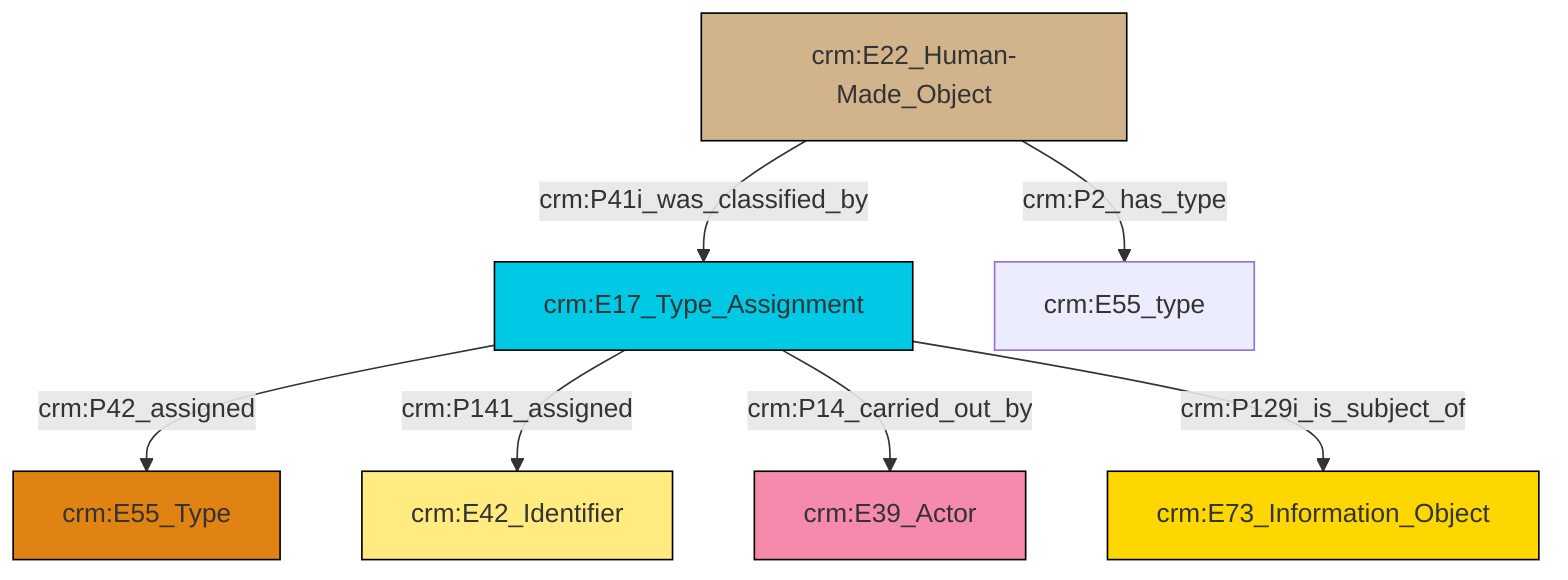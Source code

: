 graph TD
classDef Literal fill:#f2f2f2,stroke:#000000;
classDef CRM_Entity fill:#FFFFFF,stroke:#000000;
classDef Temporal_Entity fill:#00C9E6, stroke:#000000;
classDef Type fill:#E18312, stroke:#000000;
classDef Time-Span fill:#2C9C91, stroke:#000000;
classDef Appellation fill:#FFEB7F, stroke:#000000;
classDef Place fill:#008836, stroke:#000000;
classDef Persistent_Item fill:#B266B2, stroke:#000000;
classDef Conceptual_Object fill:#FFD700, stroke:#000000;
classDef Physical_Thing fill:#D2B48C, stroke:#000000;
classDef Actor fill:#f58aad, stroke:#000000;
classDef PC_Classes fill:#4ce600, stroke:#000000;
classDef Multi fill:#cccccc,stroke:#000000;

0["crm:E17_Type_Assignment"]:::Temporal_Entity -->|crm:P42_assigned| 1["crm:E55_Type"]:::Type
2["crm:E22_Human-Made_Object"]:::Physical_Thing -->|crm:P2_has_type| 5["crm:E55_type"]:::Default
0["crm:E17_Type_Assignment"]:::Temporal_Entity -->|crm:P141_assigned| 7["crm:E42_Identifier"]:::Appellation
0["crm:E17_Type_Assignment"]:::Temporal_Entity -->|crm:P14_carried_out_by| 8["crm:E39_Actor"]:::Actor
0["crm:E17_Type_Assignment"]:::Temporal_Entity -->|crm:P129i_is_subject_of| 10["crm:E73_Information_Object"]:::Conceptual_Object
2["crm:E22_Human-Made_Object"]:::Physical_Thing -->|crm:P41i_was_classified_by| 0["crm:E17_Type_Assignment"]:::Temporal_Entity